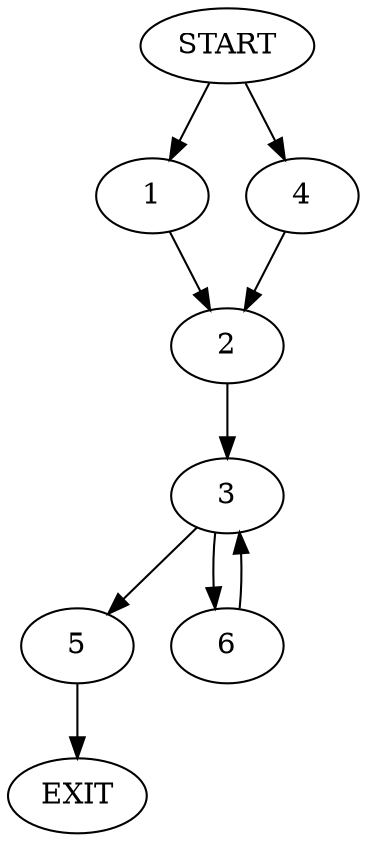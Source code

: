 digraph {
0 [label="START"]
7 [label="EXIT"]
0 -> 1
1 -> 2
2 -> 3
0 -> 4
4 -> 2
3 -> 5
3 -> 6
6 -> 3
5 -> 7
}
